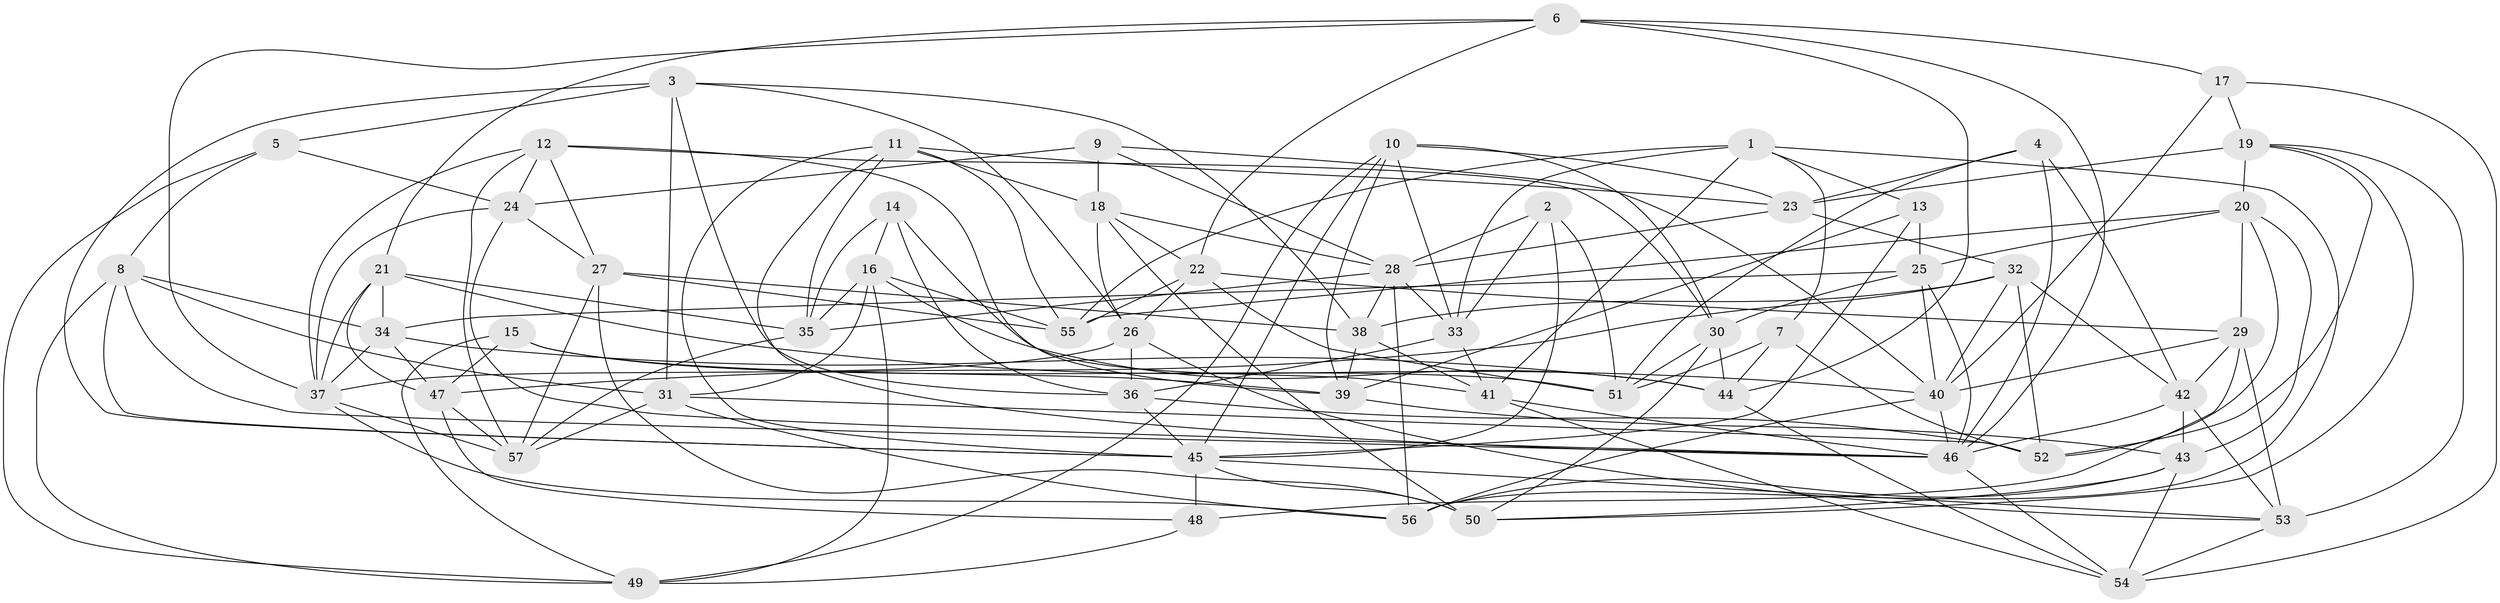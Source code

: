 // original degree distribution, {4: 1.0}
// Generated by graph-tools (version 1.1) at 2025/50/03/09/25 03:50:45]
// undirected, 57 vertices, 168 edges
graph export_dot {
graph [start="1"]
  node [color=gray90,style=filled];
  1;
  2;
  3;
  4;
  5;
  6;
  7;
  8;
  9;
  10;
  11;
  12;
  13;
  14;
  15;
  16;
  17;
  18;
  19;
  20;
  21;
  22;
  23;
  24;
  25;
  26;
  27;
  28;
  29;
  30;
  31;
  32;
  33;
  34;
  35;
  36;
  37;
  38;
  39;
  40;
  41;
  42;
  43;
  44;
  45;
  46;
  47;
  48;
  49;
  50;
  51;
  52;
  53;
  54;
  55;
  56;
  57;
  1 -- 7 [weight=1.0];
  1 -- 13 [weight=1.0];
  1 -- 33 [weight=1.0];
  1 -- 41 [weight=1.0];
  1 -- 55 [weight=1.0];
  1 -- 56 [weight=1.0];
  2 -- 28 [weight=1.0];
  2 -- 33 [weight=1.0];
  2 -- 45 [weight=1.0];
  2 -- 51 [weight=1.0];
  3 -- 5 [weight=1.0];
  3 -- 26 [weight=1.0];
  3 -- 31 [weight=1.0];
  3 -- 36 [weight=1.0];
  3 -- 38 [weight=1.0];
  3 -- 45 [weight=1.0];
  4 -- 23 [weight=1.0];
  4 -- 42 [weight=1.0];
  4 -- 46 [weight=1.0];
  4 -- 51 [weight=1.0];
  5 -- 8 [weight=1.0];
  5 -- 24 [weight=1.0];
  5 -- 49 [weight=1.0];
  6 -- 17 [weight=1.0];
  6 -- 21 [weight=1.0];
  6 -- 22 [weight=1.0];
  6 -- 37 [weight=1.0];
  6 -- 44 [weight=1.0];
  6 -- 46 [weight=1.0];
  7 -- 44 [weight=1.0];
  7 -- 51 [weight=1.0];
  7 -- 52 [weight=1.0];
  8 -- 31 [weight=1.0];
  8 -- 34 [weight=1.0];
  8 -- 45 [weight=1.0];
  8 -- 46 [weight=1.0];
  8 -- 49 [weight=1.0];
  9 -- 18 [weight=1.0];
  9 -- 24 [weight=1.0];
  9 -- 28 [weight=1.0];
  9 -- 40 [weight=1.0];
  10 -- 23 [weight=1.0];
  10 -- 30 [weight=1.0];
  10 -- 33 [weight=1.0];
  10 -- 39 [weight=1.0];
  10 -- 45 [weight=1.0];
  10 -- 49 [weight=1.0];
  11 -- 18 [weight=1.0];
  11 -- 23 [weight=1.0];
  11 -- 35 [weight=1.0];
  11 -- 45 [weight=1.0];
  11 -- 46 [weight=1.0];
  11 -- 55 [weight=1.0];
  12 -- 24 [weight=1.0];
  12 -- 27 [weight=1.0];
  12 -- 30 [weight=1.0];
  12 -- 37 [weight=1.0];
  12 -- 39 [weight=1.0];
  12 -- 57 [weight=1.0];
  13 -- 25 [weight=1.0];
  13 -- 39 [weight=1.0];
  13 -- 45 [weight=1.0];
  14 -- 16 [weight=1.0];
  14 -- 35 [weight=1.0];
  14 -- 36 [weight=1.0];
  14 -- 41 [weight=1.0];
  15 -- 39 [weight=1.0];
  15 -- 47 [weight=1.0];
  15 -- 49 [weight=1.0];
  15 -- 51 [weight=1.0];
  16 -- 31 [weight=1.0];
  16 -- 35 [weight=1.0];
  16 -- 44 [weight=1.0];
  16 -- 49 [weight=1.0];
  16 -- 55 [weight=1.0];
  17 -- 19 [weight=1.0];
  17 -- 40 [weight=1.0];
  17 -- 54 [weight=1.0];
  18 -- 22 [weight=1.0];
  18 -- 26 [weight=1.0];
  18 -- 28 [weight=1.0];
  18 -- 50 [weight=1.0];
  19 -- 20 [weight=1.0];
  19 -- 23 [weight=1.0];
  19 -- 50 [weight=1.0];
  19 -- 52 [weight=1.0];
  19 -- 53 [weight=1.0];
  20 -- 25 [weight=1.0];
  20 -- 29 [weight=1.0];
  20 -- 43 [weight=1.0];
  20 -- 52 [weight=1.0];
  20 -- 55 [weight=1.0];
  21 -- 34 [weight=1.0];
  21 -- 35 [weight=1.0];
  21 -- 37 [weight=1.0];
  21 -- 40 [weight=1.0];
  21 -- 47 [weight=1.0];
  22 -- 26 [weight=1.0];
  22 -- 29 [weight=1.0];
  22 -- 51 [weight=1.0];
  22 -- 55 [weight=1.0];
  23 -- 28 [weight=1.0];
  23 -- 32 [weight=1.0];
  24 -- 27 [weight=1.0];
  24 -- 37 [weight=1.0];
  24 -- 46 [weight=1.0];
  25 -- 30 [weight=1.0];
  25 -- 34 [weight=1.0];
  25 -- 40 [weight=1.0];
  25 -- 46 [weight=1.0];
  26 -- 36 [weight=1.0];
  26 -- 37 [weight=1.0];
  26 -- 53 [weight=1.0];
  27 -- 38 [weight=1.0];
  27 -- 50 [weight=1.0];
  27 -- 55 [weight=1.0];
  27 -- 57 [weight=1.0];
  28 -- 33 [weight=1.0];
  28 -- 35 [weight=1.0];
  28 -- 38 [weight=1.0];
  28 -- 56 [weight=1.0];
  29 -- 40 [weight=1.0];
  29 -- 42 [weight=1.0];
  29 -- 48 [weight=1.0];
  29 -- 53 [weight=1.0];
  30 -- 44 [weight=1.0];
  30 -- 50 [weight=1.0];
  30 -- 51 [weight=1.0];
  31 -- 52 [weight=1.0];
  31 -- 56 [weight=1.0];
  31 -- 57 [weight=1.0];
  32 -- 38 [weight=1.0];
  32 -- 40 [weight=1.0];
  32 -- 42 [weight=1.0];
  32 -- 47 [weight=1.0];
  32 -- 52 [weight=1.0];
  33 -- 36 [weight=1.0];
  33 -- 41 [weight=1.0];
  34 -- 37 [weight=1.0];
  34 -- 44 [weight=1.0];
  34 -- 47 [weight=1.0];
  35 -- 57 [weight=1.0];
  36 -- 45 [weight=1.0];
  36 -- 52 [weight=1.0];
  37 -- 56 [weight=1.0];
  37 -- 57 [weight=1.0];
  38 -- 39 [weight=1.0];
  38 -- 41 [weight=1.0];
  39 -- 43 [weight=1.0];
  40 -- 46 [weight=1.0];
  40 -- 56 [weight=1.0];
  41 -- 46 [weight=1.0];
  41 -- 54 [weight=1.0];
  42 -- 43 [weight=1.0];
  42 -- 46 [weight=1.0];
  42 -- 53 [weight=1.0];
  43 -- 50 [weight=1.0];
  43 -- 54 [weight=1.0];
  43 -- 56 [weight=1.0];
  44 -- 54 [weight=1.0];
  45 -- 48 [weight=1.0];
  45 -- 50 [weight=1.0];
  45 -- 53 [weight=1.0];
  46 -- 54 [weight=1.0];
  47 -- 48 [weight=1.0];
  47 -- 57 [weight=1.0];
  48 -- 49 [weight=1.0];
  53 -- 54 [weight=1.0];
}
